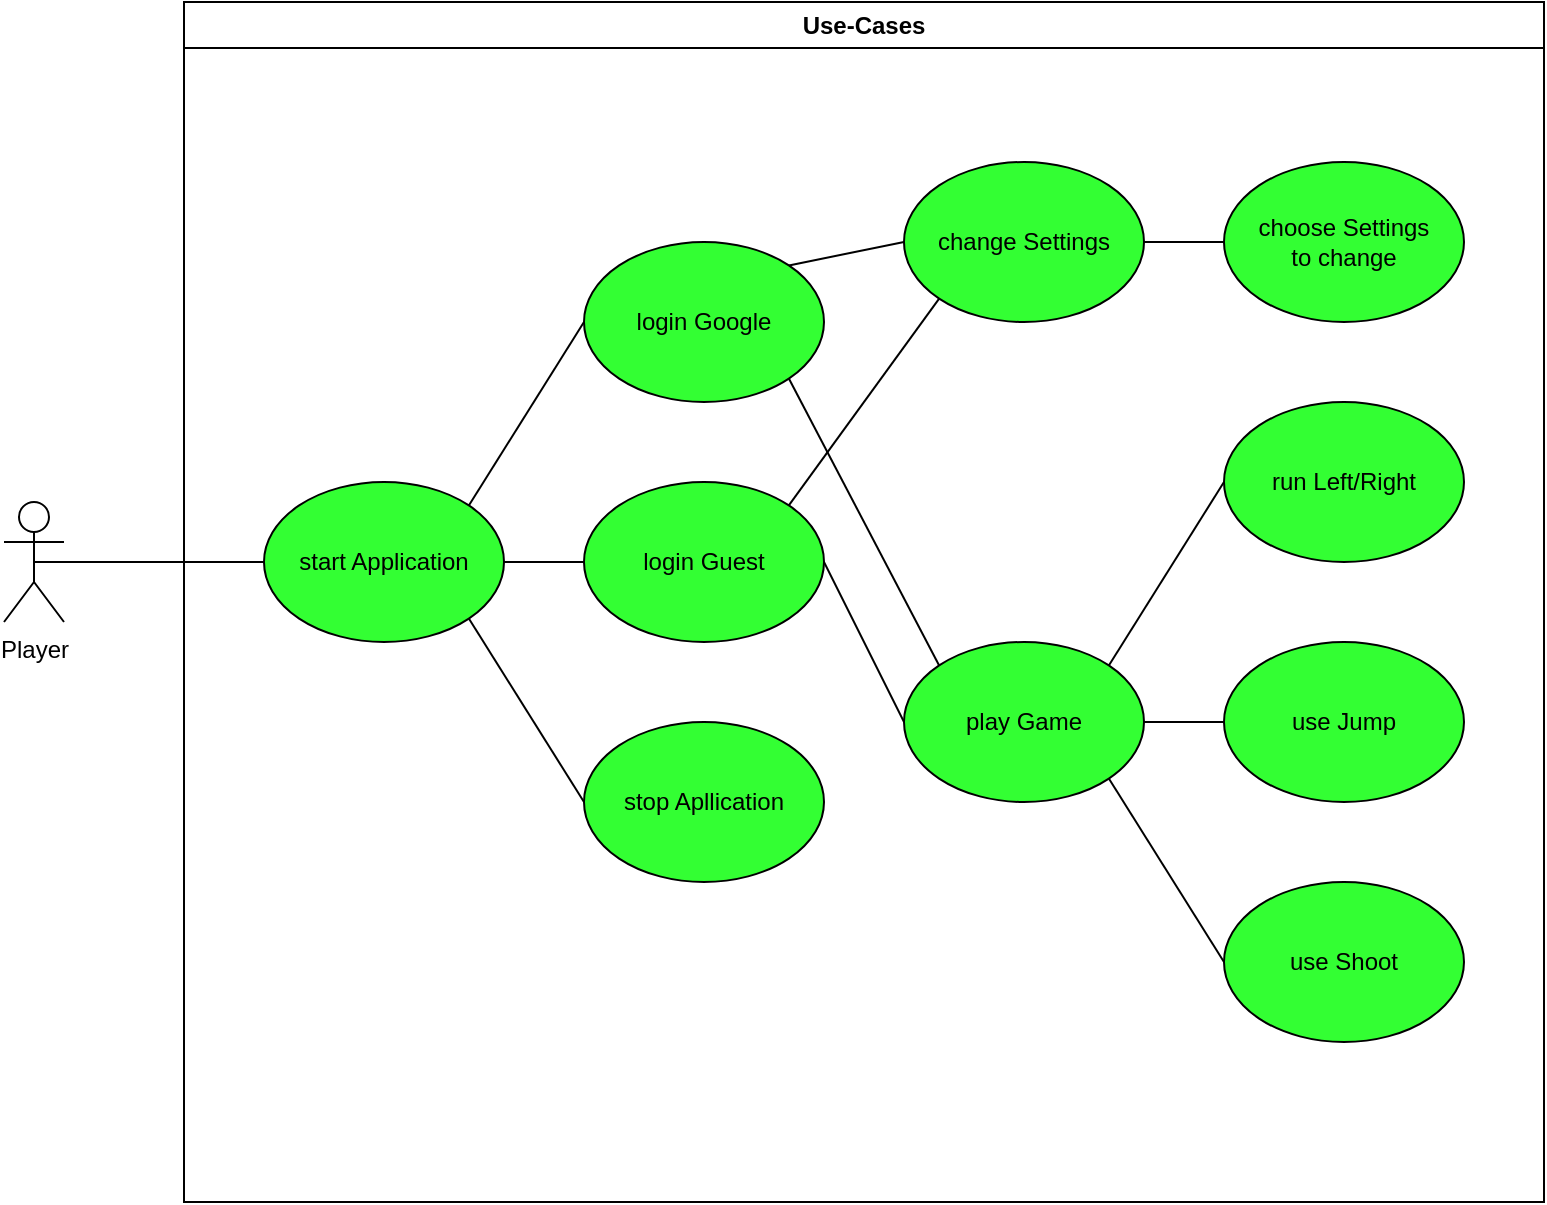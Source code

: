 <mxfile version="12.1.8" type="github" pages="1"><diagram name="Page-1" id="e7e014a7-5840-1c2e-5031-d8a46d1fe8dd"><mxGraphModel dx="2577" dy="1620" grid="1" gridSize="10" guides="1" tooltips="1" connect="1" arrows="1" fold="1" page="1" pageScale="1" pageWidth="1169" pageHeight="826" background="#ffffff" math="0" shadow="0"><root><mxCell id="0"/><mxCell id="1" parent="0"/><mxCell id="4HZ55JL6iJyLQ7Zy890X-11" style="rounded=0;orthogonalLoop=1;jettySize=auto;html=1;exitX=0.5;exitY=0.5;exitDx=0;exitDy=0;exitPerimeter=0;entryX=0;entryY=0.5;entryDx=0;entryDy=0;endArrow=none;endFill=0;" parent="1" source="UCE65mSBs6iKDg8UYCPX-41" target="UCE65mSBs6iKDg8UYCPX-82" edge="1"><mxGeometry relative="1" as="geometry"/></mxCell><mxCell id="UCE65mSBs6iKDg8UYCPX-41" value="&lt;div&gt;Player&lt;/div&gt;" style="shape=umlActor;verticalLabelPosition=bottom;labelBackgroundColor=#ffffff;verticalAlign=top;html=1;outlineConnect=0;" parent="1" vertex="1"><mxGeometry x="-450" y="130" width="30" height="60" as="geometry"/></mxCell><mxCell id="UCE65mSBs6iKDg8UYCPX-79" value="Use-Cases" style="swimlane;whiteSpace=wrap" parent="1" vertex="1"><mxGeometry x="-360" y="-120" width="680" height="600" as="geometry"/></mxCell><mxCell id="4HZ55JL6iJyLQ7Zy890X-13" style="edgeStyle=none;rounded=0;orthogonalLoop=1;jettySize=auto;html=1;exitX=1;exitY=0.5;exitDx=0;exitDy=0;endArrow=none;endFill=0;" parent="UCE65mSBs6iKDg8UYCPX-79" source="UCE65mSBs6iKDg8UYCPX-82" target="4HZ55JL6iJyLQ7Zy890X-3" edge="1"><mxGeometry relative="1" as="geometry"/></mxCell><mxCell id="4HZ55JL6iJyLQ7Zy890X-14" style="edgeStyle=none;rounded=0;orthogonalLoop=1;jettySize=auto;html=1;exitX=1;exitY=1;exitDx=0;exitDy=0;entryX=0;entryY=0.5;entryDx=0;entryDy=0;endArrow=none;endFill=0;" parent="UCE65mSBs6iKDg8UYCPX-79" source="UCE65mSBs6iKDg8UYCPX-82" target="4HZ55JL6iJyLQ7Zy890X-4" edge="1"><mxGeometry relative="1" as="geometry"/></mxCell><mxCell id="UCE65mSBs6iKDg8UYCPX-82" value="start Application" style="ellipse;whiteSpace=wrap;html=1;fillColor=#33FF33;" parent="UCE65mSBs6iKDg8UYCPX-79" vertex="1"><mxGeometry x="40" y="240" width="120" height="80" as="geometry"/></mxCell><mxCell id="4HZ55JL6iJyLQ7Zy890X-12" style="edgeStyle=none;rounded=0;orthogonalLoop=1;jettySize=auto;html=1;exitX=0;exitY=0.5;exitDx=0;exitDy=0;entryX=1;entryY=0;entryDx=0;entryDy=0;endArrow=none;endFill=0;" parent="UCE65mSBs6iKDg8UYCPX-79" source="4HZ55JL6iJyLQ7Zy890X-2" target="UCE65mSBs6iKDg8UYCPX-82" edge="1"><mxGeometry relative="1" as="geometry"/></mxCell><mxCell id="4HZ55JL6iJyLQ7Zy890X-15" style="edgeStyle=none;rounded=0;orthogonalLoop=1;jettySize=auto;html=1;exitX=1;exitY=0;exitDx=0;exitDy=0;entryX=0;entryY=0.5;entryDx=0;entryDy=0;endArrow=none;endFill=0;" parent="UCE65mSBs6iKDg8UYCPX-79" source="4HZ55JL6iJyLQ7Zy890X-2" target="4HZ55JL6iJyLQ7Zy890X-5" edge="1"><mxGeometry relative="1" as="geometry"/></mxCell><mxCell id="4HZ55JL6iJyLQ7Zy890X-16" style="edgeStyle=none;rounded=0;orthogonalLoop=1;jettySize=auto;html=1;exitX=1;exitY=1;exitDx=0;exitDy=0;entryX=0;entryY=0;entryDx=0;entryDy=0;endArrow=none;endFill=0;" parent="UCE65mSBs6iKDg8UYCPX-79" source="4HZ55JL6iJyLQ7Zy890X-2" target="4HZ55JL6iJyLQ7Zy890X-6" edge="1"><mxGeometry relative="1" as="geometry"/></mxCell><mxCell id="4HZ55JL6iJyLQ7Zy890X-2" value="login Google" style="ellipse;whiteSpace=wrap;html=1;fillColor=#33FF33;" parent="UCE65mSBs6iKDg8UYCPX-79" vertex="1"><mxGeometry x="200" y="120" width="120" height="80" as="geometry"/></mxCell><mxCell id="4HZ55JL6iJyLQ7Zy890X-17" style="edgeStyle=none;rounded=0;orthogonalLoop=1;jettySize=auto;html=1;exitX=1;exitY=0.5;exitDx=0;exitDy=0;entryX=0;entryY=0.5;entryDx=0;entryDy=0;endArrow=none;endFill=0;" parent="UCE65mSBs6iKDg8UYCPX-79" source="4HZ55JL6iJyLQ7Zy890X-3" target="4HZ55JL6iJyLQ7Zy890X-6" edge="1"><mxGeometry relative="1" as="geometry"/></mxCell><mxCell id="4HZ55JL6iJyLQ7Zy890X-18" style="edgeStyle=none;rounded=0;orthogonalLoop=1;jettySize=auto;html=1;exitX=1;exitY=0;exitDx=0;exitDy=0;entryX=0;entryY=1;entryDx=0;entryDy=0;endArrow=none;endFill=0;" parent="UCE65mSBs6iKDg8UYCPX-79" source="4HZ55JL6iJyLQ7Zy890X-3" target="4HZ55JL6iJyLQ7Zy890X-5" edge="1"><mxGeometry relative="1" as="geometry"/></mxCell><mxCell id="4HZ55JL6iJyLQ7Zy890X-3" value="login Guest" style="ellipse;whiteSpace=wrap;html=1;fillColor=#33FF33;" parent="UCE65mSBs6iKDg8UYCPX-79" vertex="1"><mxGeometry x="200" y="240" width="120" height="80" as="geometry"/></mxCell><mxCell id="4HZ55JL6iJyLQ7Zy890X-4" value="stop Apllication" style="ellipse;whiteSpace=wrap;html=1;fillColor=#33FF33;" parent="UCE65mSBs6iKDg8UYCPX-79" vertex="1"><mxGeometry x="200" y="360" width="120" height="80" as="geometry"/></mxCell><mxCell id="4HZ55JL6iJyLQ7Zy890X-19" style="edgeStyle=none;rounded=0;orthogonalLoop=1;jettySize=auto;html=1;exitX=1;exitY=0.5;exitDx=0;exitDy=0;entryX=0;entryY=0.5;entryDx=0;entryDy=0;endArrow=none;endFill=0;" parent="UCE65mSBs6iKDg8UYCPX-79" source="4HZ55JL6iJyLQ7Zy890X-5" target="4HZ55JL6iJyLQ7Zy890X-7" edge="1"><mxGeometry relative="1" as="geometry"/></mxCell><mxCell id="4HZ55JL6iJyLQ7Zy890X-5" value="change Settings" style="ellipse;whiteSpace=wrap;html=1;fillColor=#33FF33;" parent="UCE65mSBs6iKDg8UYCPX-79" vertex="1"><mxGeometry x="360" y="80" width="120" height="80" as="geometry"/></mxCell><mxCell id="4HZ55JL6iJyLQ7Zy890X-20" style="edgeStyle=none;rounded=0;orthogonalLoop=1;jettySize=auto;html=1;exitX=1;exitY=0;exitDx=0;exitDy=0;entryX=0;entryY=0.5;entryDx=0;entryDy=0;endArrow=none;endFill=0;" parent="UCE65mSBs6iKDg8UYCPX-79" source="4HZ55JL6iJyLQ7Zy890X-6" target="4HZ55JL6iJyLQ7Zy890X-8" edge="1"><mxGeometry relative="1" as="geometry"/></mxCell><mxCell id="4HZ55JL6iJyLQ7Zy890X-21" style="edgeStyle=none;rounded=0;orthogonalLoop=1;jettySize=auto;html=1;exitX=1;exitY=0.5;exitDx=0;exitDy=0;entryX=0;entryY=0.5;entryDx=0;entryDy=0;endArrow=none;endFill=0;" parent="UCE65mSBs6iKDg8UYCPX-79" source="4HZ55JL6iJyLQ7Zy890X-6" target="4HZ55JL6iJyLQ7Zy890X-9" edge="1"><mxGeometry relative="1" as="geometry"/></mxCell><mxCell id="4HZ55JL6iJyLQ7Zy890X-22" style="edgeStyle=none;rounded=0;orthogonalLoop=1;jettySize=auto;html=1;exitX=1;exitY=1;exitDx=0;exitDy=0;entryX=0;entryY=0.5;entryDx=0;entryDy=0;endArrow=none;endFill=0;" parent="UCE65mSBs6iKDg8UYCPX-79" source="4HZ55JL6iJyLQ7Zy890X-6" target="4HZ55JL6iJyLQ7Zy890X-10" edge="1"><mxGeometry relative="1" as="geometry"/></mxCell><mxCell id="4HZ55JL6iJyLQ7Zy890X-6" value="play Game" style="ellipse;whiteSpace=wrap;html=1;fillColor=#33FF33;" parent="UCE65mSBs6iKDg8UYCPX-79" vertex="1"><mxGeometry x="360" y="320" width="120" height="80" as="geometry"/></mxCell><mxCell id="4HZ55JL6iJyLQ7Zy890X-7" value="choose Settings&lt;br&gt;to change" style="ellipse;whiteSpace=wrap;html=1;fillColor=#33FF33;" parent="UCE65mSBs6iKDg8UYCPX-79" vertex="1"><mxGeometry x="520" y="80" width="120" height="80" as="geometry"/></mxCell><mxCell id="4HZ55JL6iJyLQ7Zy890X-8" value="run Left/Right" style="ellipse;whiteSpace=wrap;html=1;fillColor=#33FF33;" parent="UCE65mSBs6iKDg8UYCPX-79" vertex="1"><mxGeometry x="520" y="200" width="120" height="80" as="geometry"/></mxCell><mxCell id="4HZ55JL6iJyLQ7Zy890X-9" value="use Jump" style="ellipse;whiteSpace=wrap;html=1;fillColor=#33FF33;" parent="UCE65mSBs6iKDg8UYCPX-79" vertex="1"><mxGeometry x="520" y="320" width="120" height="80" as="geometry"/></mxCell><mxCell id="4HZ55JL6iJyLQ7Zy890X-10" value="use Shoot" style="ellipse;whiteSpace=wrap;html=1;fillColor=#33FF33;" parent="UCE65mSBs6iKDg8UYCPX-79" vertex="1"><mxGeometry x="520" y="440" width="120" height="80" as="geometry"/></mxCell></root></mxGraphModel></diagram></mxfile>
